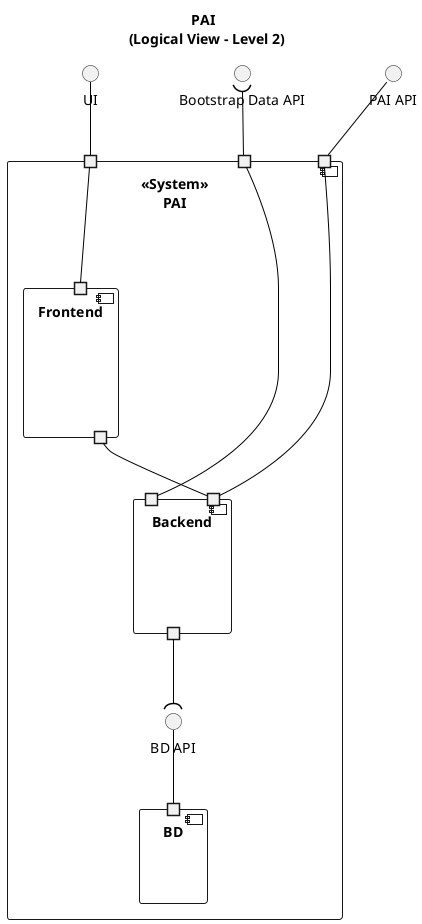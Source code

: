 @startuml

title "PAI \n (Logical View - Level 2)"
skinparam componentStyle component
skinparam ArrowColor black
skinparam defaultTextAlignment center
skinparam ranksep 50
skinparam nodesep 50
top to bottom direction

interface UI
interface "PAI API"
interface "Bootstrap Data API" as FileIO

component "<<System>>\nPAI" {
  portin " " as p1
  portin " " as p2
  portin " " as p3
  component Backend
  component Frontend
  component BD
  interface "BD API" as I1
}

component Frontend {
portin " " as p4
portout " " as p5
}

component Backend {
portin " " as p6
portout " " as p7
portin " " as p9
}

component BD {
portin " " as p8
}

p1 -up- UI
p3 -up-( FileIO
p2 -up- "PAI API"
p9 -up--p3
p2 -down-p6
p1 -down-p4
p7 -down-(I1
p5 -down-p6
p8 -up-I1
@enduml
